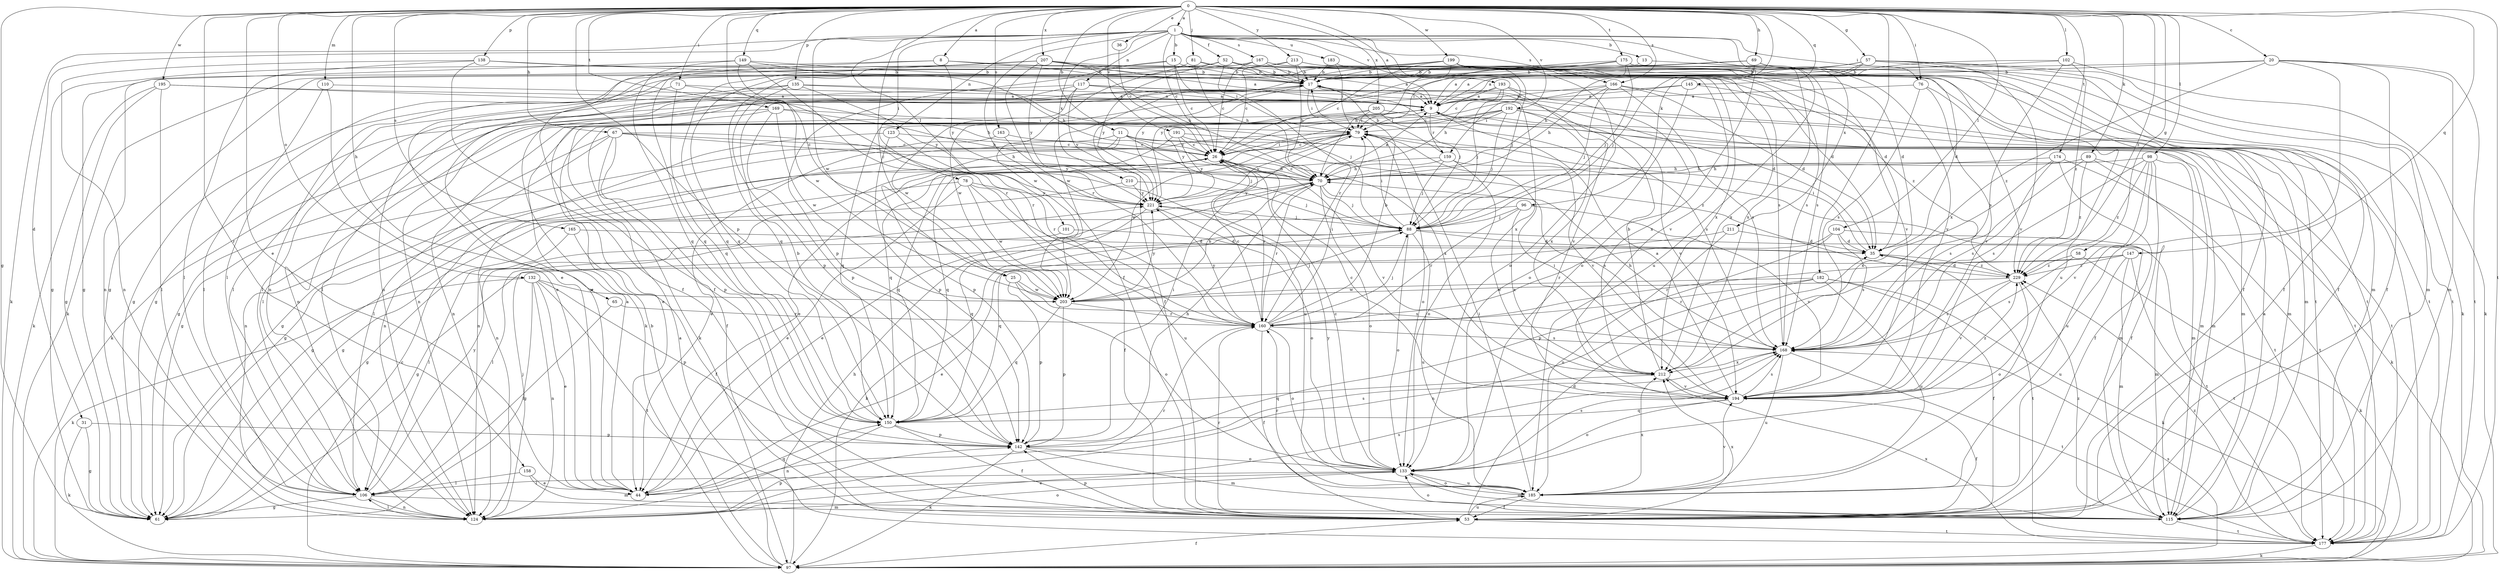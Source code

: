 strict digraph  {
0;
1;
8;
9;
11;
13;
15;
17;
20;
25;
26;
31;
35;
36;
44;
52;
53;
57;
58;
61;
65;
67;
69;
70;
71;
76;
78;
79;
81;
88;
89;
96;
97;
98;
101;
102;
104;
106;
110;
115;
117;
123;
124;
132;
133;
135;
138;
142;
145;
147;
149;
150;
158;
159;
160;
163;
165;
166;
167;
168;
169;
174;
175;
177;
182;
183;
185;
191;
192;
193;
194;
195;
199;
203;
205;
207;
210;
211;
212;
213;
221;
229;
0 -> 1  [label=a];
0 -> 8  [label=a];
0 -> 9  [label=a];
0 -> 11  [label=b];
0 -> 20  [label=c];
0 -> 25  [label=c];
0 -> 36  [label=e];
0 -> 44  [label=e];
0 -> 57  [label=g];
0 -> 58  [label=g];
0 -> 61  [label=g];
0 -> 65  [label=h];
0 -> 67  [label=h];
0 -> 69  [label=h];
0 -> 71  [label=i];
0 -> 76  [label=i];
0 -> 81  [label=j];
0 -> 89  [label=k];
0 -> 96  [label=k];
0 -> 98  [label=l];
0 -> 101  [label=l];
0 -> 102  [label=l];
0 -> 104  [label=l];
0 -> 110  [label=m];
0 -> 132  [label=o];
0 -> 135  [label=p];
0 -> 138  [label=p];
0 -> 142  [label=p];
0 -> 145  [label=q];
0 -> 147  [label=q];
0 -> 149  [label=q];
0 -> 158  [label=r];
0 -> 163  [label=s];
0 -> 165  [label=s];
0 -> 166  [label=s];
0 -> 169  [label=t];
0 -> 174  [label=t];
0 -> 175  [label=t];
0 -> 177  [label=t];
0 -> 182  [label=u];
0 -> 191  [label=v];
0 -> 192  [label=v];
0 -> 195  [label=w];
0 -> 199  [label=w];
0 -> 205  [label=x];
0 -> 207  [label=x];
0 -> 213  [label=y];
0 -> 229  [label=z];
1 -> 13  [label=b];
1 -> 15  [label=b];
1 -> 25  [label=c];
1 -> 26  [label=c];
1 -> 31  [label=d];
1 -> 52  [label=f];
1 -> 53  [label=f];
1 -> 76  [label=i];
1 -> 78  [label=i];
1 -> 97  [label=k];
1 -> 117  [label=n];
1 -> 123  [label=n];
1 -> 159  [label=r];
1 -> 166  [label=s];
1 -> 167  [label=s];
1 -> 183  [label=u];
1 -> 185  [label=u];
1 -> 193  [label=v];
1 -> 203  [label=w];
1 -> 210  [label=x];
1 -> 211  [label=x];
8 -> 17  [label=b];
8 -> 61  [label=g];
8 -> 150  [label=q];
8 -> 212  [label=x];
8 -> 221  [label=y];
9 -> 79  [label=i];
9 -> 115  [label=m];
9 -> 124  [label=n];
9 -> 159  [label=r];
9 -> 177  [label=t];
11 -> 26  [label=c];
11 -> 44  [label=e];
11 -> 61  [label=g];
11 -> 88  [label=j];
11 -> 115  [label=m];
11 -> 142  [label=p];
11 -> 212  [label=x];
13 -> 17  [label=b];
13 -> 35  [label=d];
15 -> 17  [label=b];
15 -> 26  [label=c];
15 -> 44  [label=e];
15 -> 79  [label=i];
15 -> 142  [label=p];
17 -> 9  [label=a];
17 -> 53  [label=f];
17 -> 79  [label=i];
17 -> 88  [label=j];
17 -> 97  [label=k];
17 -> 106  [label=l];
17 -> 115  [label=m];
17 -> 203  [label=w];
20 -> 17  [label=b];
20 -> 53  [label=f];
20 -> 61  [label=g];
20 -> 115  [label=m];
20 -> 177  [label=t];
20 -> 194  [label=v];
20 -> 212  [label=x];
25 -> 133  [label=o];
25 -> 142  [label=p];
25 -> 168  [label=s];
25 -> 203  [label=w];
26 -> 61  [label=g];
26 -> 70  [label=h];
26 -> 79  [label=i];
26 -> 124  [label=n];
26 -> 150  [label=q];
26 -> 160  [label=r];
26 -> 194  [label=v];
31 -> 61  [label=g];
31 -> 97  [label=k];
31 -> 142  [label=p];
35 -> 79  [label=i];
35 -> 177  [label=t];
35 -> 229  [label=z];
36 -> 26  [label=c];
44 -> 9  [label=a];
44 -> 150  [label=q];
44 -> 160  [label=r];
52 -> 17  [label=b];
52 -> 61  [label=g];
52 -> 133  [label=o];
52 -> 150  [label=q];
52 -> 160  [label=r];
52 -> 177  [label=t];
52 -> 212  [label=x];
52 -> 221  [label=y];
53 -> 35  [label=d];
53 -> 142  [label=p];
53 -> 160  [label=r];
53 -> 177  [label=t];
53 -> 185  [label=u];
53 -> 212  [label=x];
57 -> 9  [label=a];
57 -> 17  [label=b];
57 -> 26  [label=c];
57 -> 53  [label=f];
57 -> 70  [label=h];
57 -> 97  [label=k];
57 -> 115  [label=m];
57 -> 194  [label=v];
58 -> 97  [label=k];
58 -> 168  [label=s];
58 -> 229  [label=z];
65 -> 106  [label=l];
65 -> 160  [label=r];
67 -> 26  [label=c];
67 -> 53  [label=f];
67 -> 70  [label=h];
67 -> 106  [label=l];
67 -> 124  [label=n];
67 -> 142  [label=p];
67 -> 185  [label=u];
69 -> 17  [label=b];
69 -> 53  [label=f];
69 -> 88  [label=j];
69 -> 150  [label=q];
69 -> 177  [label=t];
69 -> 194  [label=v];
69 -> 221  [label=y];
70 -> 9  [label=a];
70 -> 26  [label=c];
70 -> 44  [label=e];
70 -> 88  [label=j];
70 -> 133  [label=o];
70 -> 160  [label=r];
70 -> 168  [label=s];
70 -> 221  [label=y];
71 -> 9  [label=a];
71 -> 106  [label=l];
71 -> 150  [label=q];
71 -> 160  [label=r];
76 -> 9  [label=a];
76 -> 168  [label=s];
76 -> 194  [label=v];
76 -> 229  [label=z];
78 -> 44  [label=e];
78 -> 53  [label=f];
78 -> 61  [label=g];
78 -> 185  [label=u];
78 -> 203  [label=w];
78 -> 221  [label=y];
79 -> 26  [label=c];
79 -> 44  [label=e];
79 -> 124  [label=n];
79 -> 133  [label=o];
79 -> 194  [label=v];
79 -> 203  [label=w];
79 -> 221  [label=y];
81 -> 9  [label=a];
81 -> 17  [label=b];
81 -> 70  [label=h];
81 -> 203  [label=w];
88 -> 35  [label=d];
88 -> 79  [label=i];
88 -> 97  [label=k];
88 -> 133  [label=o];
88 -> 150  [label=q];
88 -> 177  [label=t];
88 -> 185  [label=u];
89 -> 70  [label=h];
89 -> 97  [label=k];
89 -> 168  [label=s];
89 -> 177  [label=t];
89 -> 229  [label=z];
96 -> 61  [label=g];
96 -> 88  [label=j];
96 -> 160  [label=r];
96 -> 194  [label=v];
96 -> 212  [label=x];
97 -> 9  [label=a];
97 -> 17  [label=b];
97 -> 26  [label=c];
97 -> 53  [label=f];
97 -> 70  [label=h];
97 -> 168  [label=s];
98 -> 53  [label=f];
98 -> 70  [label=h];
98 -> 115  [label=m];
98 -> 168  [label=s];
98 -> 185  [label=u];
98 -> 194  [label=v];
98 -> 229  [label=z];
101 -> 35  [label=d];
101 -> 106  [label=l];
102 -> 9  [label=a];
102 -> 17  [label=b];
102 -> 97  [label=k];
102 -> 168  [label=s];
102 -> 229  [label=z];
104 -> 35  [label=d];
104 -> 115  [label=m];
104 -> 142  [label=p];
104 -> 160  [label=r];
104 -> 168  [label=s];
106 -> 61  [label=g];
106 -> 115  [label=m];
106 -> 124  [label=n];
106 -> 221  [label=y];
110 -> 9  [label=a];
110 -> 44  [label=e];
110 -> 106  [label=l];
115 -> 9  [label=a];
115 -> 133  [label=o];
115 -> 177  [label=t];
115 -> 229  [label=z];
117 -> 9  [label=a];
117 -> 35  [label=d];
117 -> 106  [label=l];
117 -> 124  [label=n];
117 -> 203  [label=w];
117 -> 212  [label=x];
117 -> 221  [label=y];
123 -> 26  [label=c];
123 -> 124  [label=n];
123 -> 142  [label=p];
123 -> 160  [label=r];
124 -> 88  [label=j];
124 -> 106  [label=l];
124 -> 133  [label=o];
124 -> 142  [label=p];
124 -> 168  [label=s];
132 -> 44  [label=e];
132 -> 61  [label=g];
132 -> 97  [label=k];
132 -> 124  [label=n];
132 -> 142  [label=p];
132 -> 177  [label=t];
132 -> 203  [label=w];
133 -> 26  [label=c];
133 -> 44  [label=e];
133 -> 106  [label=l];
133 -> 115  [label=m];
133 -> 168  [label=s];
133 -> 185  [label=u];
133 -> 221  [label=y];
135 -> 9  [label=a];
135 -> 44  [label=e];
135 -> 61  [label=g];
135 -> 88  [label=j];
135 -> 142  [label=p];
135 -> 221  [label=y];
138 -> 17  [label=b];
138 -> 53  [label=f];
138 -> 106  [label=l];
138 -> 124  [label=n];
138 -> 194  [label=v];
142 -> 70  [label=h];
142 -> 79  [label=i];
142 -> 97  [label=k];
142 -> 115  [label=m];
142 -> 133  [label=o];
142 -> 168  [label=s];
145 -> 9  [label=a];
145 -> 61  [label=g];
145 -> 133  [label=o];
145 -> 229  [label=z];
147 -> 44  [label=e];
147 -> 115  [label=m];
147 -> 160  [label=r];
147 -> 177  [label=t];
147 -> 185  [label=u];
147 -> 229  [label=z];
149 -> 17  [label=b];
149 -> 70  [label=h];
149 -> 124  [label=n];
149 -> 150  [label=q];
149 -> 160  [label=r];
149 -> 203  [label=w];
150 -> 17  [label=b];
150 -> 53  [label=f];
150 -> 124  [label=n];
150 -> 142  [label=p];
158 -> 44  [label=e];
158 -> 106  [label=l];
158 -> 115  [label=m];
159 -> 17  [label=b];
159 -> 70  [label=h];
159 -> 88  [label=j];
159 -> 115  [label=m];
159 -> 133  [label=o];
159 -> 150  [label=q];
160 -> 17  [label=b];
160 -> 26  [label=c];
160 -> 53  [label=f];
160 -> 79  [label=i];
160 -> 88  [label=j];
160 -> 133  [label=o];
160 -> 168  [label=s];
160 -> 221  [label=y];
163 -> 26  [label=c];
163 -> 61  [label=g];
163 -> 221  [label=y];
165 -> 35  [label=d];
165 -> 53  [label=f];
165 -> 106  [label=l];
166 -> 9  [label=a];
166 -> 26  [label=c];
166 -> 35  [label=d];
166 -> 70  [label=h];
166 -> 88  [label=j];
166 -> 168  [label=s];
166 -> 177  [label=t];
167 -> 17  [label=b];
167 -> 26  [label=c];
167 -> 35  [label=d];
167 -> 97  [label=k];
167 -> 106  [label=l];
167 -> 168  [label=s];
167 -> 177  [label=t];
168 -> 70  [label=h];
168 -> 177  [label=t];
168 -> 185  [label=u];
168 -> 212  [label=x];
169 -> 70  [label=h];
169 -> 79  [label=i];
169 -> 97  [label=k];
169 -> 106  [label=l];
169 -> 142  [label=p];
169 -> 203  [label=w];
174 -> 53  [label=f];
174 -> 70  [label=h];
174 -> 168  [label=s];
174 -> 177  [label=t];
174 -> 212  [label=x];
175 -> 9  [label=a];
175 -> 17  [label=b];
175 -> 79  [label=i];
175 -> 88  [label=j];
175 -> 133  [label=o];
175 -> 168  [label=s];
175 -> 212  [label=x];
175 -> 221  [label=y];
177 -> 97  [label=k];
177 -> 212  [label=x];
177 -> 229  [label=z];
182 -> 53  [label=f];
182 -> 97  [label=k];
182 -> 124  [label=n];
182 -> 160  [label=r];
182 -> 185  [label=u];
182 -> 203  [label=w];
183 -> 17  [label=b];
183 -> 79  [label=i];
183 -> 115  [label=m];
185 -> 53  [label=f];
185 -> 79  [label=i];
185 -> 133  [label=o];
185 -> 160  [label=r];
185 -> 194  [label=v];
185 -> 212  [label=x];
191 -> 26  [label=c];
191 -> 115  [label=m];
191 -> 150  [label=q];
191 -> 221  [label=y];
191 -> 229  [label=z];
192 -> 44  [label=e];
192 -> 79  [label=i];
192 -> 88  [label=j];
192 -> 97  [label=k];
192 -> 115  [label=m];
192 -> 150  [label=q];
192 -> 194  [label=v];
192 -> 212  [label=x];
193 -> 9  [label=a];
193 -> 70  [label=h];
193 -> 88  [label=j];
193 -> 124  [label=n];
193 -> 194  [label=v];
193 -> 212  [label=x];
194 -> 9  [label=a];
194 -> 26  [label=c];
194 -> 53  [label=f];
194 -> 79  [label=i];
194 -> 133  [label=o];
194 -> 150  [label=q];
194 -> 168  [label=s];
194 -> 229  [label=z];
195 -> 9  [label=a];
195 -> 61  [label=g];
195 -> 70  [label=h];
195 -> 97  [label=k];
195 -> 106  [label=l];
199 -> 17  [label=b];
199 -> 26  [label=c];
199 -> 53  [label=f];
199 -> 70  [label=h];
199 -> 88  [label=j];
199 -> 124  [label=n];
199 -> 168  [label=s];
199 -> 185  [label=u];
199 -> 194  [label=v];
199 -> 203  [label=w];
203 -> 70  [label=h];
203 -> 88  [label=j];
203 -> 142  [label=p];
203 -> 150  [label=q];
203 -> 160  [label=r];
203 -> 221  [label=y];
205 -> 61  [label=g];
205 -> 79  [label=i];
205 -> 168  [label=s];
205 -> 177  [label=t];
205 -> 221  [label=y];
207 -> 9  [label=a];
207 -> 17  [label=b];
207 -> 35  [label=d];
207 -> 53  [label=f];
207 -> 70  [label=h];
207 -> 150  [label=q];
207 -> 160  [label=r];
207 -> 221  [label=y];
210 -> 61  [label=g];
210 -> 88  [label=j];
210 -> 221  [label=y];
211 -> 35  [label=d];
211 -> 61  [label=g];
211 -> 185  [label=u];
212 -> 17  [label=b];
212 -> 150  [label=q];
212 -> 194  [label=v];
213 -> 17  [label=b];
213 -> 26  [label=c];
213 -> 35  [label=d];
213 -> 70  [label=h];
213 -> 124  [label=n];
213 -> 177  [label=t];
221 -> 88  [label=j];
221 -> 133  [label=o];
221 -> 150  [label=q];
229 -> 35  [label=d];
229 -> 133  [label=o];
229 -> 168  [label=s];
229 -> 194  [label=v];
229 -> 203  [label=w];
}
